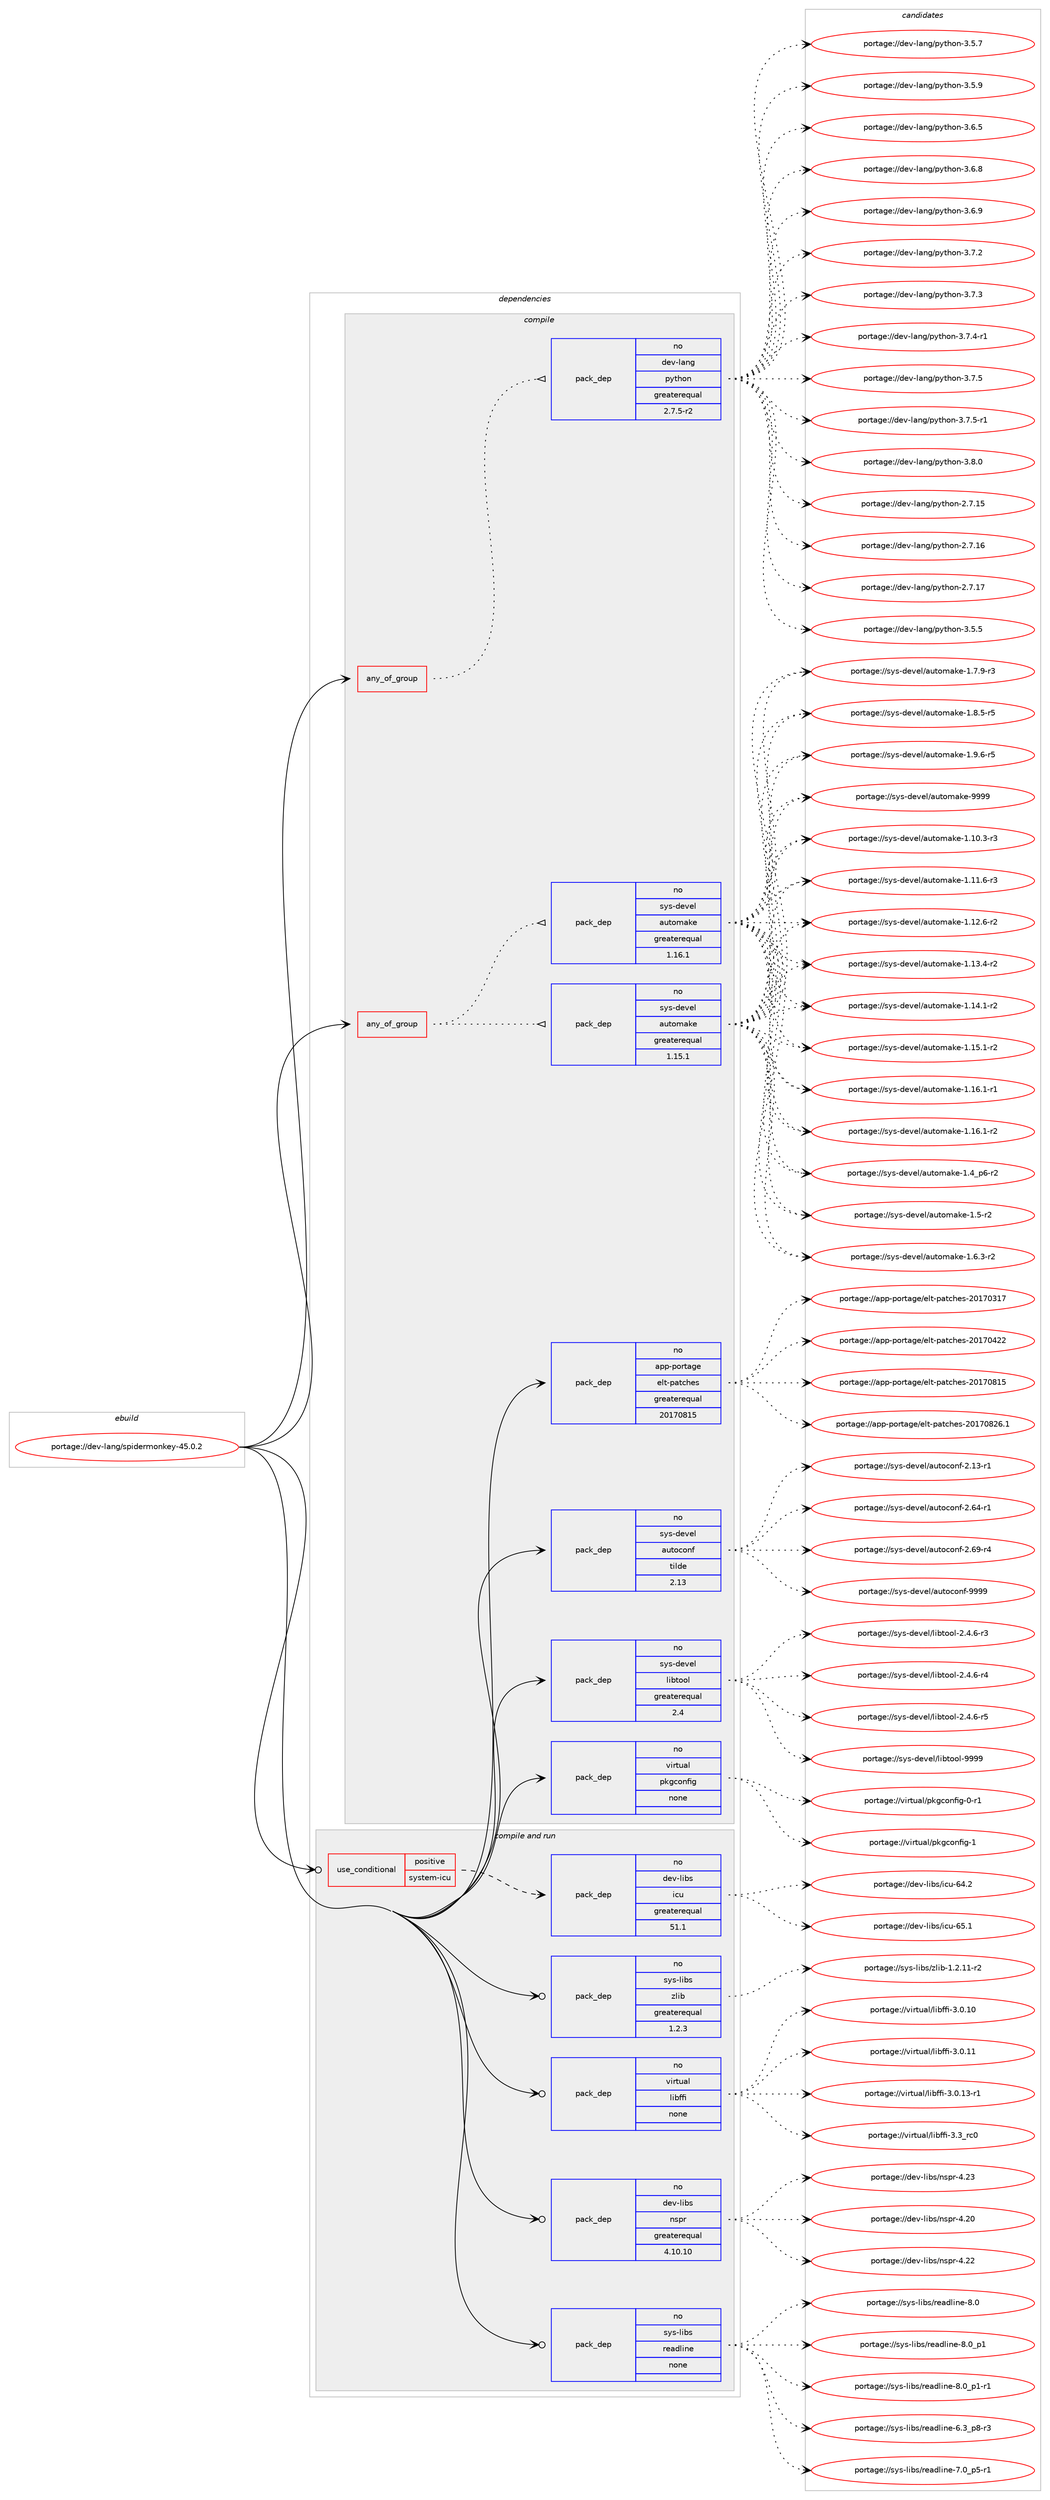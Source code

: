 digraph prolog {

# *************
# Graph options
# *************

newrank=true;
concentrate=true;
compound=true;
graph [rankdir=LR,fontname=Helvetica,fontsize=10,ranksep=1.5];#, ranksep=2.5, nodesep=0.2];
edge  [arrowhead=vee];
node  [fontname=Helvetica,fontsize=10];

# **********
# The ebuild
# **********

subgraph cluster_leftcol {
color=gray;
rank=same;
label=<<i>ebuild</i>>;
id [label="portage://dev-lang/spidermonkey-45.0.2", color=red, width=4, href="../dev-lang/spidermonkey-45.0.2.svg"];
}

# ****************
# The dependencies
# ****************

subgraph cluster_midcol {
color=gray;
label=<<i>dependencies</i>>;
subgraph cluster_compile {
fillcolor="#eeeeee";
style=filled;
label=<<i>compile</i>>;
subgraph any2801 {
dependency96684 [label=<<TABLE BORDER="0" CELLBORDER="1" CELLSPACING="0" CELLPADDING="4"><TR><TD CELLPADDING="10">any_of_group</TD></TR></TABLE>>, shape=none, color=red];subgraph pack73691 {
dependency96685 [label=<<TABLE BORDER="0" CELLBORDER="1" CELLSPACING="0" CELLPADDING="4" WIDTH="220"><TR><TD ROWSPAN="6" CELLPADDING="30">pack_dep</TD></TR><TR><TD WIDTH="110">no</TD></TR><TR><TD>dev-lang</TD></TR><TR><TD>python</TD></TR><TR><TD>greaterequal</TD></TR><TR><TD>2.7.5-r2</TD></TR></TABLE>>, shape=none, color=blue];
}
dependency96684:e -> dependency96685:w [weight=20,style="dotted",arrowhead="oinv"];
}
id:e -> dependency96684:w [weight=20,style="solid",arrowhead="vee"];
subgraph any2802 {
dependency96686 [label=<<TABLE BORDER="0" CELLBORDER="1" CELLSPACING="0" CELLPADDING="4"><TR><TD CELLPADDING="10">any_of_group</TD></TR></TABLE>>, shape=none, color=red];subgraph pack73692 {
dependency96687 [label=<<TABLE BORDER="0" CELLBORDER="1" CELLSPACING="0" CELLPADDING="4" WIDTH="220"><TR><TD ROWSPAN="6" CELLPADDING="30">pack_dep</TD></TR><TR><TD WIDTH="110">no</TD></TR><TR><TD>sys-devel</TD></TR><TR><TD>automake</TD></TR><TR><TD>greaterequal</TD></TR><TR><TD>1.16.1</TD></TR></TABLE>>, shape=none, color=blue];
}
dependency96686:e -> dependency96687:w [weight=20,style="dotted",arrowhead="oinv"];
subgraph pack73693 {
dependency96688 [label=<<TABLE BORDER="0" CELLBORDER="1" CELLSPACING="0" CELLPADDING="4" WIDTH="220"><TR><TD ROWSPAN="6" CELLPADDING="30">pack_dep</TD></TR><TR><TD WIDTH="110">no</TD></TR><TR><TD>sys-devel</TD></TR><TR><TD>automake</TD></TR><TR><TD>greaterequal</TD></TR><TR><TD>1.15.1</TD></TR></TABLE>>, shape=none, color=blue];
}
dependency96686:e -> dependency96688:w [weight=20,style="dotted",arrowhead="oinv"];
}
id:e -> dependency96686:w [weight=20,style="solid",arrowhead="vee"];
subgraph pack73694 {
dependency96689 [label=<<TABLE BORDER="0" CELLBORDER="1" CELLSPACING="0" CELLPADDING="4" WIDTH="220"><TR><TD ROWSPAN="6" CELLPADDING="30">pack_dep</TD></TR><TR><TD WIDTH="110">no</TD></TR><TR><TD>app-portage</TD></TR><TR><TD>elt-patches</TD></TR><TR><TD>greaterequal</TD></TR><TR><TD>20170815</TD></TR></TABLE>>, shape=none, color=blue];
}
id:e -> dependency96689:w [weight=20,style="solid",arrowhead="vee"];
subgraph pack73695 {
dependency96690 [label=<<TABLE BORDER="0" CELLBORDER="1" CELLSPACING="0" CELLPADDING="4" WIDTH="220"><TR><TD ROWSPAN="6" CELLPADDING="30">pack_dep</TD></TR><TR><TD WIDTH="110">no</TD></TR><TR><TD>sys-devel</TD></TR><TR><TD>autoconf</TD></TR><TR><TD>tilde</TD></TR><TR><TD>2.13</TD></TR></TABLE>>, shape=none, color=blue];
}
id:e -> dependency96690:w [weight=20,style="solid",arrowhead="vee"];
subgraph pack73696 {
dependency96691 [label=<<TABLE BORDER="0" CELLBORDER="1" CELLSPACING="0" CELLPADDING="4" WIDTH="220"><TR><TD ROWSPAN="6" CELLPADDING="30">pack_dep</TD></TR><TR><TD WIDTH="110">no</TD></TR><TR><TD>sys-devel</TD></TR><TR><TD>libtool</TD></TR><TR><TD>greaterequal</TD></TR><TR><TD>2.4</TD></TR></TABLE>>, shape=none, color=blue];
}
id:e -> dependency96691:w [weight=20,style="solid",arrowhead="vee"];
subgraph pack73697 {
dependency96692 [label=<<TABLE BORDER="0" CELLBORDER="1" CELLSPACING="0" CELLPADDING="4" WIDTH="220"><TR><TD ROWSPAN="6" CELLPADDING="30">pack_dep</TD></TR><TR><TD WIDTH="110">no</TD></TR><TR><TD>virtual</TD></TR><TR><TD>pkgconfig</TD></TR><TR><TD>none</TD></TR><TR><TD></TD></TR></TABLE>>, shape=none, color=blue];
}
id:e -> dependency96692:w [weight=20,style="solid",arrowhead="vee"];
}
subgraph cluster_compileandrun {
fillcolor="#eeeeee";
style=filled;
label=<<i>compile and run</i>>;
subgraph cond20135 {
dependency96693 [label=<<TABLE BORDER="0" CELLBORDER="1" CELLSPACING="0" CELLPADDING="4"><TR><TD ROWSPAN="3" CELLPADDING="10">use_conditional</TD></TR><TR><TD>positive</TD></TR><TR><TD>system-icu</TD></TR></TABLE>>, shape=none, color=red];
subgraph pack73698 {
dependency96694 [label=<<TABLE BORDER="0" CELLBORDER="1" CELLSPACING="0" CELLPADDING="4" WIDTH="220"><TR><TD ROWSPAN="6" CELLPADDING="30">pack_dep</TD></TR><TR><TD WIDTH="110">no</TD></TR><TR><TD>dev-libs</TD></TR><TR><TD>icu</TD></TR><TR><TD>greaterequal</TD></TR><TR><TD>51.1</TD></TR></TABLE>>, shape=none, color=blue];
}
dependency96693:e -> dependency96694:w [weight=20,style="dashed",arrowhead="vee"];
}
id:e -> dependency96693:w [weight=20,style="solid",arrowhead="odotvee"];
subgraph pack73699 {
dependency96695 [label=<<TABLE BORDER="0" CELLBORDER="1" CELLSPACING="0" CELLPADDING="4" WIDTH="220"><TR><TD ROWSPAN="6" CELLPADDING="30">pack_dep</TD></TR><TR><TD WIDTH="110">no</TD></TR><TR><TD>dev-libs</TD></TR><TR><TD>nspr</TD></TR><TR><TD>greaterequal</TD></TR><TR><TD>4.10.10</TD></TR></TABLE>>, shape=none, color=blue];
}
id:e -> dependency96695:w [weight=20,style="solid",arrowhead="odotvee"];
subgraph pack73700 {
dependency96696 [label=<<TABLE BORDER="0" CELLBORDER="1" CELLSPACING="0" CELLPADDING="4" WIDTH="220"><TR><TD ROWSPAN="6" CELLPADDING="30">pack_dep</TD></TR><TR><TD WIDTH="110">no</TD></TR><TR><TD>sys-libs</TD></TR><TR><TD>readline</TD></TR><TR><TD>none</TD></TR><TR><TD></TD></TR></TABLE>>, shape=none, color=blue];
}
id:e -> dependency96696:w [weight=20,style="solid",arrowhead="odotvee"];
subgraph pack73701 {
dependency96697 [label=<<TABLE BORDER="0" CELLBORDER="1" CELLSPACING="0" CELLPADDING="4" WIDTH="220"><TR><TD ROWSPAN="6" CELLPADDING="30">pack_dep</TD></TR><TR><TD WIDTH="110">no</TD></TR><TR><TD>sys-libs</TD></TR><TR><TD>zlib</TD></TR><TR><TD>greaterequal</TD></TR><TR><TD>1.2.3</TD></TR></TABLE>>, shape=none, color=blue];
}
id:e -> dependency96697:w [weight=20,style="solid",arrowhead="odotvee"];
subgraph pack73702 {
dependency96698 [label=<<TABLE BORDER="0" CELLBORDER="1" CELLSPACING="0" CELLPADDING="4" WIDTH="220"><TR><TD ROWSPAN="6" CELLPADDING="30">pack_dep</TD></TR><TR><TD WIDTH="110">no</TD></TR><TR><TD>virtual</TD></TR><TR><TD>libffi</TD></TR><TR><TD>none</TD></TR><TR><TD></TD></TR></TABLE>>, shape=none, color=blue];
}
id:e -> dependency96698:w [weight=20,style="solid",arrowhead="odotvee"];
}
subgraph cluster_run {
fillcolor="#eeeeee";
style=filled;
label=<<i>run</i>>;
}
}

# **************
# The candidates
# **************

subgraph cluster_choices {
rank=same;
color=gray;
label=<<i>candidates</i>>;

subgraph choice73691 {
color=black;
nodesep=1;
choiceportage10010111845108971101034711212111610411111045504655464953 [label="portage://dev-lang/python-2.7.15", color=red, width=4,href="../dev-lang/python-2.7.15.svg"];
choiceportage10010111845108971101034711212111610411111045504655464954 [label="portage://dev-lang/python-2.7.16", color=red, width=4,href="../dev-lang/python-2.7.16.svg"];
choiceportage10010111845108971101034711212111610411111045504655464955 [label="portage://dev-lang/python-2.7.17", color=red, width=4,href="../dev-lang/python-2.7.17.svg"];
choiceportage100101118451089711010347112121116104111110455146534653 [label="portage://dev-lang/python-3.5.5", color=red, width=4,href="../dev-lang/python-3.5.5.svg"];
choiceportage100101118451089711010347112121116104111110455146534655 [label="portage://dev-lang/python-3.5.7", color=red, width=4,href="../dev-lang/python-3.5.7.svg"];
choiceportage100101118451089711010347112121116104111110455146534657 [label="portage://dev-lang/python-3.5.9", color=red, width=4,href="../dev-lang/python-3.5.9.svg"];
choiceportage100101118451089711010347112121116104111110455146544653 [label="portage://dev-lang/python-3.6.5", color=red, width=4,href="../dev-lang/python-3.6.5.svg"];
choiceportage100101118451089711010347112121116104111110455146544656 [label="portage://dev-lang/python-3.6.8", color=red, width=4,href="../dev-lang/python-3.6.8.svg"];
choiceportage100101118451089711010347112121116104111110455146544657 [label="portage://dev-lang/python-3.6.9", color=red, width=4,href="../dev-lang/python-3.6.9.svg"];
choiceportage100101118451089711010347112121116104111110455146554650 [label="portage://dev-lang/python-3.7.2", color=red, width=4,href="../dev-lang/python-3.7.2.svg"];
choiceportage100101118451089711010347112121116104111110455146554651 [label="portage://dev-lang/python-3.7.3", color=red, width=4,href="../dev-lang/python-3.7.3.svg"];
choiceportage1001011184510897110103471121211161041111104551465546524511449 [label="portage://dev-lang/python-3.7.4-r1", color=red, width=4,href="../dev-lang/python-3.7.4-r1.svg"];
choiceportage100101118451089711010347112121116104111110455146554653 [label="portage://dev-lang/python-3.7.5", color=red, width=4,href="../dev-lang/python-3.7.5.svg"];
choiceportage1001011184510897110103471121211161041111104551465546534511449 [label="portage://dev-lang/python-3.7.5-r1", color=red, width=4,href="../dev-lang/python-3.7.5-r1.svg"];
choiceportage100101118451089711010347112121116104111110455146564648 [label="portage://dev-lang/python-3.8.0", color=red, width=4,href="../dev-lang/python-3.8.0.svg"];
dependency96685:e -> choiceportage10010111845108971101034711212111610411111045504655464953:w [style=dotted,weight="100"];
dependency96685:e -> choiceportage10010111845108971101034711212111610411111045504655464954:w [style=dotted,weight="100"];
dependency96685:e -> choiceportage10010111845108971101034711212111610411111045504655464955:w [style=dotted,weight="100"];
dependency96685:e -> choiceportage100101118451089711010347112121116104111110455146534653:w [style=dotted,weight="100"];
dependency96685:e -> choiceportage100101118451089711010347112121116104111110455146534655:w [style=dotted,weight="100"];
dependency96685:e -> choiceportage100101118451089711010347112121116104111110455146534657:w [style=dotted,weight="100"];
dependency96685:e -> choiceportage100101118451089711010347112121116104111110455146544653:w [style=dotted,weight="100"];
dependency96685:e -> choiceportage100101118451089711010347112121116104111110455146544656:w [style=dotted,weight="100"];
dependency96685:e -> choiceportage100101118451089711010347112121116104111110455146544657:w [style=dotted,weight="100"];
dependency96685:e -> choiceportage100101118451089711010347112121116104111110455146554650:w [style=dotted,weight="100"];
dependency96685:e -> choiceportage100101118451089711010347112121116104111110455146554651:w [style=dotted,weight="100"];
dependency96685:e -> choiceportage1001011184510897110103471121211161041111104551465546524511449:w [style=dotted,weight="100"];
dependency96685:e -> choiceportage100101118451089711010347112121116104111110455146554653:w [style=dotted,weight="100"];
dependency96685:e -> choiceportage1001011184510897110103471121211161041111104551465546534511449:w [style=dotted,weight="100"];
dependency96685:e -> choiceportage100101118451089711010347112121116104111110455146564648:w [style=dotted,weight="100"];
}
subgraph choice73692 {
color=black;
nodesep=1;
choiceportage11512111545100101118101108479711711611110997107101454946494846514511451 [label="portage://sys-devel/automake-1.10.3-r3", color=red, width=4,href="../sys-devel/automake-1.10.3-r3.svg"];
choiceportage11512111545100101118101108479711711611110997107101454946494946544511451 [label="portage://sys-devel/automake-1.11.6-r3", color=red, width=4,href="../sys-devel/automake-1.11.6-r3.svg"];
choiceportage11512111545100101118101108479711711611110997107101454946495046544511450 [label="portage://sys-devel/automake-1.12.6-r2", color=red, width=4,href="../sys-devel/automake-1.12.6-r2.svg"];
choiceportage11512111545100101118101108479711711611110997107101454946495146524511450 [label="portage://sys-devel/automake-1.13.4-r2", color=red, width=4,href="../sys-devel/automake-1.13.4-r2.svg"];
choiceportage11512111545100101118101108479711711611110997107101454946495246494511450 [label="portage://sys-devel/automake-1.14.1-r2", color=red, width=4,href="../sys-devel/automake-1.14.1-r2.svg"];
choiceportage11512111545100101118101108479711711611110997107101454946495346494511450 [label="portage://sys-devel/automake-1.15.1-r2", color=red, width=4,href="../sys-devel/automake-1.15.1-r2.svg"];
choiceportage11512111545100101118101108479711711611110997107101454946495446494511449 [label="portage://sys-devel/automake-1.16.1-r1", color=red, width=4,href="../sys-devel/automake-1.16.1-r1.svg"];
choiceportage11512111545100101118101108479711711611110997107101454946495446494511450 [label="portage://sys-devel/automake-1.16.1-r2", color=red, width=4,href="../sys-devel/automake-1.16.1-r2.svg"];
choiceportage115121115451001011181011084797117116111109971071014549465295112544511450 [label="portage://sys-devel/automake-1.4_p6-r2", color=red, width=4,href="../sys-devel/automake-1.4_p6-r2.svg"];
choiceportage11512111545100101118101108479711711611110997107101454946534511450 [label="portage://sys-devel/automake-1.5-r2", color=red, width=4,href="../sys-devel/automake-1.5-r2.svg"];
choiceportage115121115451001011181011084797117116111109971071014549465446514511450 [label="portage://sys-devel/automake-1.6.3-r2", color=red, width=4,href="../sys-devel/automake-1.6.3-r2.svg"];
choiceportage115121115451001011181011084797117116111109971071014549465546574511451 [label="portage://sys-devel/automake-1.7.9-r3", color=red, width=4,href="../sys-devel/automake-1.7.9-r3.svg"];
choiceportage115121115451001011181011084797117116111109971071014549465646534511453 [label="portage://sys-devel/automake-1.8.5-r5", color=red, width=4,href="../sys-devel/automake-1.8.5-r5.svg"];
choiceportage115121115451001011181011084797117116111109971071014549465746544511453 [label="portage://sys-devel/automake-1.9.6-r5", color=red, width=4,href="../sys-devel/automake-1.9.6-r5.svg"];
choiceportage115121115451001011181011084797117116111109971071014557575757 [label="portage://sys-devel/automake-9999", color=red, width=4,href="../sys-devel/automake-9999.svg"];
dependency96687:e -> choiceportage11512111545100101118101108479711711611110997107101454946494846514511451:w [style=dotted,weight="100"];
dependency96687:e -> choiceportage11512111545100101118101108479711711611110997107101454946494946544511451:w [style=dotted,weight="100"];
dependency96687:e -> choiceportage11512111545100101118101108479711711611110997107101454946495046544511450:w [style=dotted,weight="100"];
dependency96687:e -> choiceportage11512111545100101118101108479711711611110997107101454946495146524511450:w [style=dotted,weight="100"];
dependency96687:e -> choiceportage11512111545100101118101108479711711611110997107101454946495246494511450:w [style=dotted,weight="100"];
dependency96687:e -> choiceportage11512111545100101118101108479711711611110997107101454946495346494511450:w [style=dotted,weight="100"];
dependency96687:e -> choiceportage11512111545100101118101108479711711611110997107101454946495446494511449:w [style=dotted,weight="100"];
dependency96687:e -> choiceportage11512111545100101118101108479711711611110997107101454946495446494511450:w [style=dotted,weight="100"];
dependency96687:e -> choiceportage115121115451001011181011084797117116111109971071014549465295112544511450:w [style=dotted,weight="100"];
dependency96687:e -> choiceportage11512111545100101118101108479711711611110997107101454946534511450:w [style=dotted,weight="100"];
dependency96687:e -> choiceportage115121115451001011181011084797117116111109971071014549465446514511450:w [style=dotted,weight="100"];
dependency96687:e -> choiceportage115121115451001011181011084797117116111109971071014549465546574511451:w [style=dotted,weight="100"];
dependency96687:e -> choiceportage115121115451001011181011084797117116111109971071014549465646534511453:w [style=dotted,weight="100"];
dependency96687:e -> choiceportage115121115451001011181011084797117116111109971071014549465746544511453:w [style=dotted,weight="100"];
dependency96687:e -> choiceportage115121115451001011181011084797117116111109971071014557575757:w [style=dotted,weight="100"];
}
subgraph choice73693 {
color=black;
nodesep=1;
choiceportage11512111545100101118101108479711711611110997107101454946494846514511451 [label="portage://sys-devel/automake-1.10.3-r3", color=red, width=4,href="../sys-devel/automake-1.10.3-r3.svg"];
choiceportage11512111545100101118101108479711711611110997107101454946494946544511451 [label="portage://sys-devel/automake-1.11.6-r3", color=red, width=4,href="../sys-devel/automake-1.11.6-r3.svg"];
choiceportage11512111545100101118101108479711711611110997107101454946495046544511450 [label="portage://sys-devel/automake-1.12.6-r2", color=red, width=4,href="../sys-devel/automake-1.12.6-r2.svg"];
choiceportage11512111545100101118101108479711711611110997107101454946495146524511450 [label="portage://sys-devel/automake-1.13.4-r2", color=red, width=4,href="../sys-devel/automake-1.13.4-r2.svg"];
choiceportage11512111545100101118101108479711711611110997107101454946495246494511450 [label="portage://sys-devel/automake-1.14.1-r2", color=red, width=4,href="../sys-devel/automake-1.14.1-r2.svg"];
choiceportage11512111545100101118101108479711711611110997107101454946495346494511450 [label="portage://sys-devel/automake-1.15.1-r2", color=red, width=4,href="../sys-devel/automake-1.15.1-r2.svg"];
choiceportage11512111545100101118101108479711711611110997107101454946495446494511449 [label="portage://sys-devel/automake-1.16.1-r1", color=red, width=4,href="../sys-devel/automake-1.16.1-r1.svg"];
choiceportage11512111545100101118101108479711711611110997107101454946495446494511450 [label="portage://sys-devel/automake-1.16.1-r2", color=red, width=4,href="../sys-devel/automake-1.16.1-r2.svg"];
choiceportage115121115451001011181011084797117116111109971071014549465295112544511450 [label="portage://sys-devel/automake-1.4_p6-r2", color=red, width=4,href="../sys-devel/automake-1.4_p6-r2.svg"];
choiceportage11512111545100101118101108479711711611110997107101454946534511450 [label="portage://sys-devel/automake-1.5-r2", color=red, width=4,href="../sys-devel/automake-1.5-r2.svg"];
choiceportage115121115451001011181011084797117116111109971071014549465446514511450 [label="portage://sys-devel/automake-1.6.3-r2", color=red, width=4,href="../sys-devel/automake-1.6.3-r2.svg"];
choiceportage115121115451001011181011084797117116111109971071014549465546574511451 [label="portage://sys-devel/automake-1.7.9-r3", color=red, width=4,href="../sys-devel/automake-1.7.9-r3.svg"];
choiceportage115121115451001011181011084797117116111109971071014549465646534511453 [label="portage://sys-devel/automake-1.8.5-r5", color=red, width=4,href="../sys-devel/automake-1.8.5-r5.svg"];
choiceportage115121115451001011181011084797117116111109971071014549465746544511453 [label="portage://sys-devel/automake-1.9.6-r5", color=red, width=4,href="../sys-devel/automake-1.9.6-r5.svg"];
choiceportage115121115451001011181011084797117116111109971071014557575757 [label="portage://sys-devel/automake-9999", color=red, width=4,href="../sys-devel/automake-9999.svg"];
dependency96688:e -> choiceportage11512111545100101118101108479711711611110997107101454946494846514511451:w [style=dotted,weight="100"];
dependency96688:e -> choiceportage11512111545100101118101108479711711611110997107101454946494946544511451:w [style=dotted,weight="100"];
dependency96688:e -> choiceportage11512111545100101118101108479711711611110997107101454946495046544511450:w [style=dotted,weight="100"];
dependency96688:e -> choiceportage11512111545100101118101108479711711611110997107101454946495146524511450:w [style=dotted,weight="100"];
dependency96688:e -> choiceportage11512111545100101118101108479711711611110997107101454946495246494511450:w [style=dotted,weight="100"];
dependency96688:e -> choiceportage11512111545100101118101108479711711611110997107101454946495346494511450:w [style=dotted,weight="100"];
dependency96688:e -> choiceportage11512111545100101118101108479711711611110997107101454946495446494511449:w [style=dotted,weight="100"];
dependency96688:e -> choiceportage11512111545100101118101108479711711611110997107101454946495446494511450:w [style=dotted,weight="100"];
dependency96688:e -> choiceportage115121115451001011181011084797117116111109971071014549465295112544511450:w [style=dotted,weight="100"];
dependency96688:e -> choiceportage11512111545100101118101108479711711611110997107101454946534511450:w [style=dotted,weight="100"];
dependency96688:e -> choiceportage115121115451001011181011084797117116111109971071014549465446514511450:w [style=dotted,weight="100"];
dependency96688:e -> choiceportage115121115451001011181011084797117116111109971071014549465546574511451:w [style=dotted,weight="100"];
dependency96688:e -> choiceportage115121115451001011181011084797117116111109971071014549465646534511453:w [style=dotted,weight="100"];
dependency96688:e -> choiceportage115121115451001011181011084797117116111109971071014549465746544511453:w [style=dotted,weight="100"];
dependency96688:e -> choiceportage115121115451001011181011084797117116111109971071014557575757:w [style=dotted,weight="100"];
}
subgraph choice73694 {
color=black;
nodesep=1;
choiceportage97112112451121111141169710310147101108116451129711699104101115455048495548514955 [label="portage://app-portage/elt-patches-20170317", color=red, width=4,href="../app-portage/elt-patches-20170317.svg"];
choiceportage97112112451121111141169710310147101108116451129711699104101115455048495548525050 [label="portage://app-portage/elt-patches-20170422", color=red, width=4,href="../app-portage/elt-patches-20170422.svg"];
choiceportage97112112451121111141169710310147101108116451129711699104101115455048495548564953 [label="portage://app-portage/elt-patches-20170815", color=red, width=4,href="../app-portage/elt-patches-20170815.svg"];
choiceportage971121124511211111411697103101471011081164511297116991041011154550484955485650544649 [label="portage://app-portage/elt-patches-20170826.1", color=red, width=4,href="../app-portage/elt-patches-20170826.1.svg"];
dependency96689:e -> choiceportage97112112451121111141169710310147101108116451129711699104101115455048495548514955:w [style=dotted,weight="100"];
dependency96689:e -> choiceportage97112112451121111141169710310147101108116451129711699104101115455048495548525050:w [style=dotted,weight="100"];
dependency96689:e -> choiceportage97112112451121111141169710310147101108116451129711699104101115455048495548564953:w [style=dotted,weight="100"];
dependency96689:e -> choiceportage971121124511211111411697103101471011081164511297116991041011154550484955485650544649:w [style=dotted,weight="100"];
}
subgraph choice73695 {
color=black;
nodesep=1;
choiceportage1151211154510010111810110847971171161119911111010245504649514511449 [label="portage://sys-devel/autoconf-2.13-r1", color=red, width=4,href="../sys-devel/autoconf-2.13-r1.svg"];
choiceportage1151211154510010111810110847971171161119911111010245504654524511449 [label="portage://sys-devel/autoconf-2.64-r1", color=red, width=4,href="../sys-devel/autoconf-2.64-r1.svg"];
choiceportage1151211154510010111810110847971171161119911111010245504654574511452 [label="portage://sys-devel/autoconf-2.69-r4", color=red, width=4,href="../sys-devel/autoconf-2.69-r4.svg"];
choiceportage115121115451001011181011084797117116111991111101024557575757 [label="portage://sys-devel/autoconf-9999", color=red, width=4,href="../sys-devel/autoconf-9999.svg"];
dependency96690:e -> choiceportage1151211154510010111810110847971171161119911111010245504649514511449:w [style=dotted,weight="100"];
dependency96690:e -> choiceportage1151211154510010111810110847971171161119911111010245504654524511449:w [style=dotted,weight="100"];
dependency96690:e -> choiceportage1151211154510010111810110847971171161119911111010245504654574511452:w [style=dotted,weight="100"];
dependency96690:e -> choiceportage115121115451001011181011084797117116111991111101024557575757:w [style=dotted,weight="100"];
}
subgraph choice73696 {
color=black;
nodesep=1;
choiceportage1151211154510010111810110847108105981161111111084550465246544511451 [label="portage://sys-devel/libtool-2.4.6-r3", color=red, width=4,href="../sys-devel/libtool-2.4.6-r3.svg"];
choiceportage1151211154510010111810110847108105981161111111084550465246544511452 [label="portage://sys-devel/libtool-2.4.6-r4", color=red, width=4,href="../sys-devel/libtool-2.4.6-r4.svg"];
choiceportage1151211154510010111810110847108105981161111111084550465246544511453 [label="portage://sys-devel/libtool-2.4.6-r5", color=red, width=4,href="../sys-devel/libtool-2.4.6-r5.svg"];
choiceportage1151211154510010111810110847108105981161111111084557575757 [label="portage://sys-devel/libtool-9999", color=red, width=4,href="../sys-devel/libtool-9999.svg"];
dependency96691:e -> choiceportage1151211154510010111810110847108105981161111111084550465246544511451:w [style=dotted,weight="100"];
dependency96691:e -> choiceportage1151211154510010111810110847108105981161111111084550465246544511452:w [style=dotted,weight="100"];
dependency96691:e -> choiceportage1151211154510010111810110847108105981161111111084550465246544511453:w [style=dotted,weight="100"];
dependency96691:e -> choiceportage1151211154510010111810110847108105981161111111084557575757:w [style=dotted,weight="100"];
}
subgraph choice73697 {
color=black;
nodesep=1;
choiceportage11810511411611797108471121071039911111010210510345484511449 [label="portage://virtual/pkgconfig-0-r1", color=red, width=4,href="../virtual/pkgconfig-0-r1.svg"];
choiceportage1181051141161179710847112107103991111101021051034549 [label="portage://virtual/pkgconfig-1", color=red, width=4,href="../virtual/pkgconfig-1.svg"];
dependency96692:e -> choiceportage11810511411611797108471121071039911111010210510345484511449:w [style=dotted,weight="100"];
dependency96692:e -> choiceportage1181051141161179710847112107103991111101021051034549:w [style=dotted,weight="100"];
}
subgraph choice73698 {
color=black;
nodesep=1;
choiceportage100101118451081059811547105991174554524650 [label="portage://dev-libs/icu-64.2", color=red, width=4,href="../dev-libs/icu-64.2.svg"];
choiceportage100101118451081059811547105991174554534649 [label="portage://dev-libs/icu-65.1", color=red, width=4,href="../dev-libs/icu-65.1.svg"];
dependency96694:e -> choiceportage100101118451081059811547105991174554524650:w [style=dotted,weight="100"];
dependency96694:e -> choiceportage100101118451081059811547105991174554534649:w [style=dotted,weight="100"];
}
subgraph choice73699 {
color=black;
nodesep=1;
choiceportage1001011184510810598115471101151121144552465048 [label="portage://dev-libs/nspr-4.20", color=red, width=4,href="../dev-libs/nspr-4.20.svg"];
choiceportage1001011184510810598115471101151121144552465050 [label="portage://dev-libs/nspr-4.22", color=red, width=4,href="../dev-libs/nspr-4.22.svg"];
choiceportage1001011184510810598115471101151121144552465051 [label="portage://dev-libs/nspr-4.23", color=red, width=4,href="../dev-libs/nspr-4.23.svg"];
dependency96695:e -> choiceportage1001011184510810598115471101151121144552465048:w [style=dotted,weight="100"];
dependency96695:e -> choiceportage1001011184510810598115471101151121144552465050:w [style=dotted,weight="100"];
dependency96695:e -> choiceportage1001011184510810598115471101151121144552465051:w [style=dotted,weight="100"];
}
subgraph choice73700 {
color=black;
nodesep=1;
choiceportage115121115451081059811547114101971001081051101014554465195112564511451 [label="portage://sys-libs/readline-6.3_p8-r3", color=red, width=4,href="../sys-libs/readline-6.3_p8-r3.svg"];
choiceportage115121115451081059811547114101971001081051101014555464895112534511449 [label="portage://sys-libs/readline-7.0_p5-r1", color=red, width=4,href="../sys-libs/readline-7.0_p5-r1.svg"];
choiceportage1151211154510810598115471141019710010810511010145564648 [label="portage://sys-libs/readline-8.0", color=red, width=4,href="../sys-libs/readline-8.0.svg"];
choiceportage11512111545108105981154711410197100108105110101455646489511249 [label="portage://sys-libs/readline-8.0_p1", color=red, width=4,href="../sys-libs/readline-8.0_p1.svg"];
choiceportage115121115451081059811547114101971001081051101014556464895112494511449 [label="portage://sys-libs/readline-8.0_p1-r1", color=red, width=4,href="../sys-libs/readline-8.0_p1-r1.svg"];
dependency96696:e -> choiceportage115121115451081059811547114101971001081051101014554465195112564511451:w [style=dotted,weight="100"];
dependency96696:e -> choiceportage115121115451081059811547114101971001081051101014555464895112534511449:w [style=dotted,weight="100"];
dependency96696:e -> choiceportage1151211154510810598115471141019710010810511010145564648:w [style=dotted,weight="100"];
dependency96696:e -> choiceportage11512111545108105981154711410197100108105110101455646489511249:w [style=dotted,weight="100"];
dependency96696:e -> choiceportage115121115451081059811547114101971001081051101014556464895112494511449:w [style=dotted,weight="100"];
}
subgraph choice73701 {
color=black;
nodesep=1;
choiceportage11512111545108105981154712210810598454946504649494511450 [label="portage://sys-libs/zlib-1.2.11-r2", color=red, width=4,href="../sys-libs/zlib-1.2.11-r2.svg"];
dependency96697:e -> choiceportage11512111545108105981154712210810598454946504649494511450:w [style=dotted,weight="100"];
}
subgraph choice73702 {
color=black;
nodesep=1;
choiceportage11810511411611797108471081059810210210545514648464948 [label="portage://virtual/libffi-3.0.10", color=red, width=4,href="../virtual/libffi-3.0.10.svg"];
choiceportage11810511411611797108471081059810210210545514648464949 [label="portage://virtual/libffi-3.0.11", color=red, width=4,href="../virtual/libffi-3.0.11.svg"];
choiceportage118105114116117971084710810598102102105455146484649514511449 [label="portage://virtual/libffi-3.0.13-r1", color=red, width=4,href="../virtual/libffi-3.0.13-r1.svg"];
choiceportage11810511411611797108471081059810210210545514651951149948 [label="portage://virtual/libffi-3.3_rc0", color=red, width=4,href="../virtual/libffi-3.3_rc0.svg"];
dependency96698:e -> choiceportage11810511411611797108471081059810210210545514648464948:w [style=dotted,weight="100"];
dependency96698:e -> choiceportage11810511411611797108471081059810210210545514648464949:w [style=dotted,weight="100"];
dependency96698:e -> choiceportage118105114116117971084710810598102102105455146484649514511449:w [style=dotted,weight="100"];
dependency96698:e -> choiceportage11810511411611797108471081059810210210545514651951149948:w [style=dotted,weight="100"];
}
}

}
